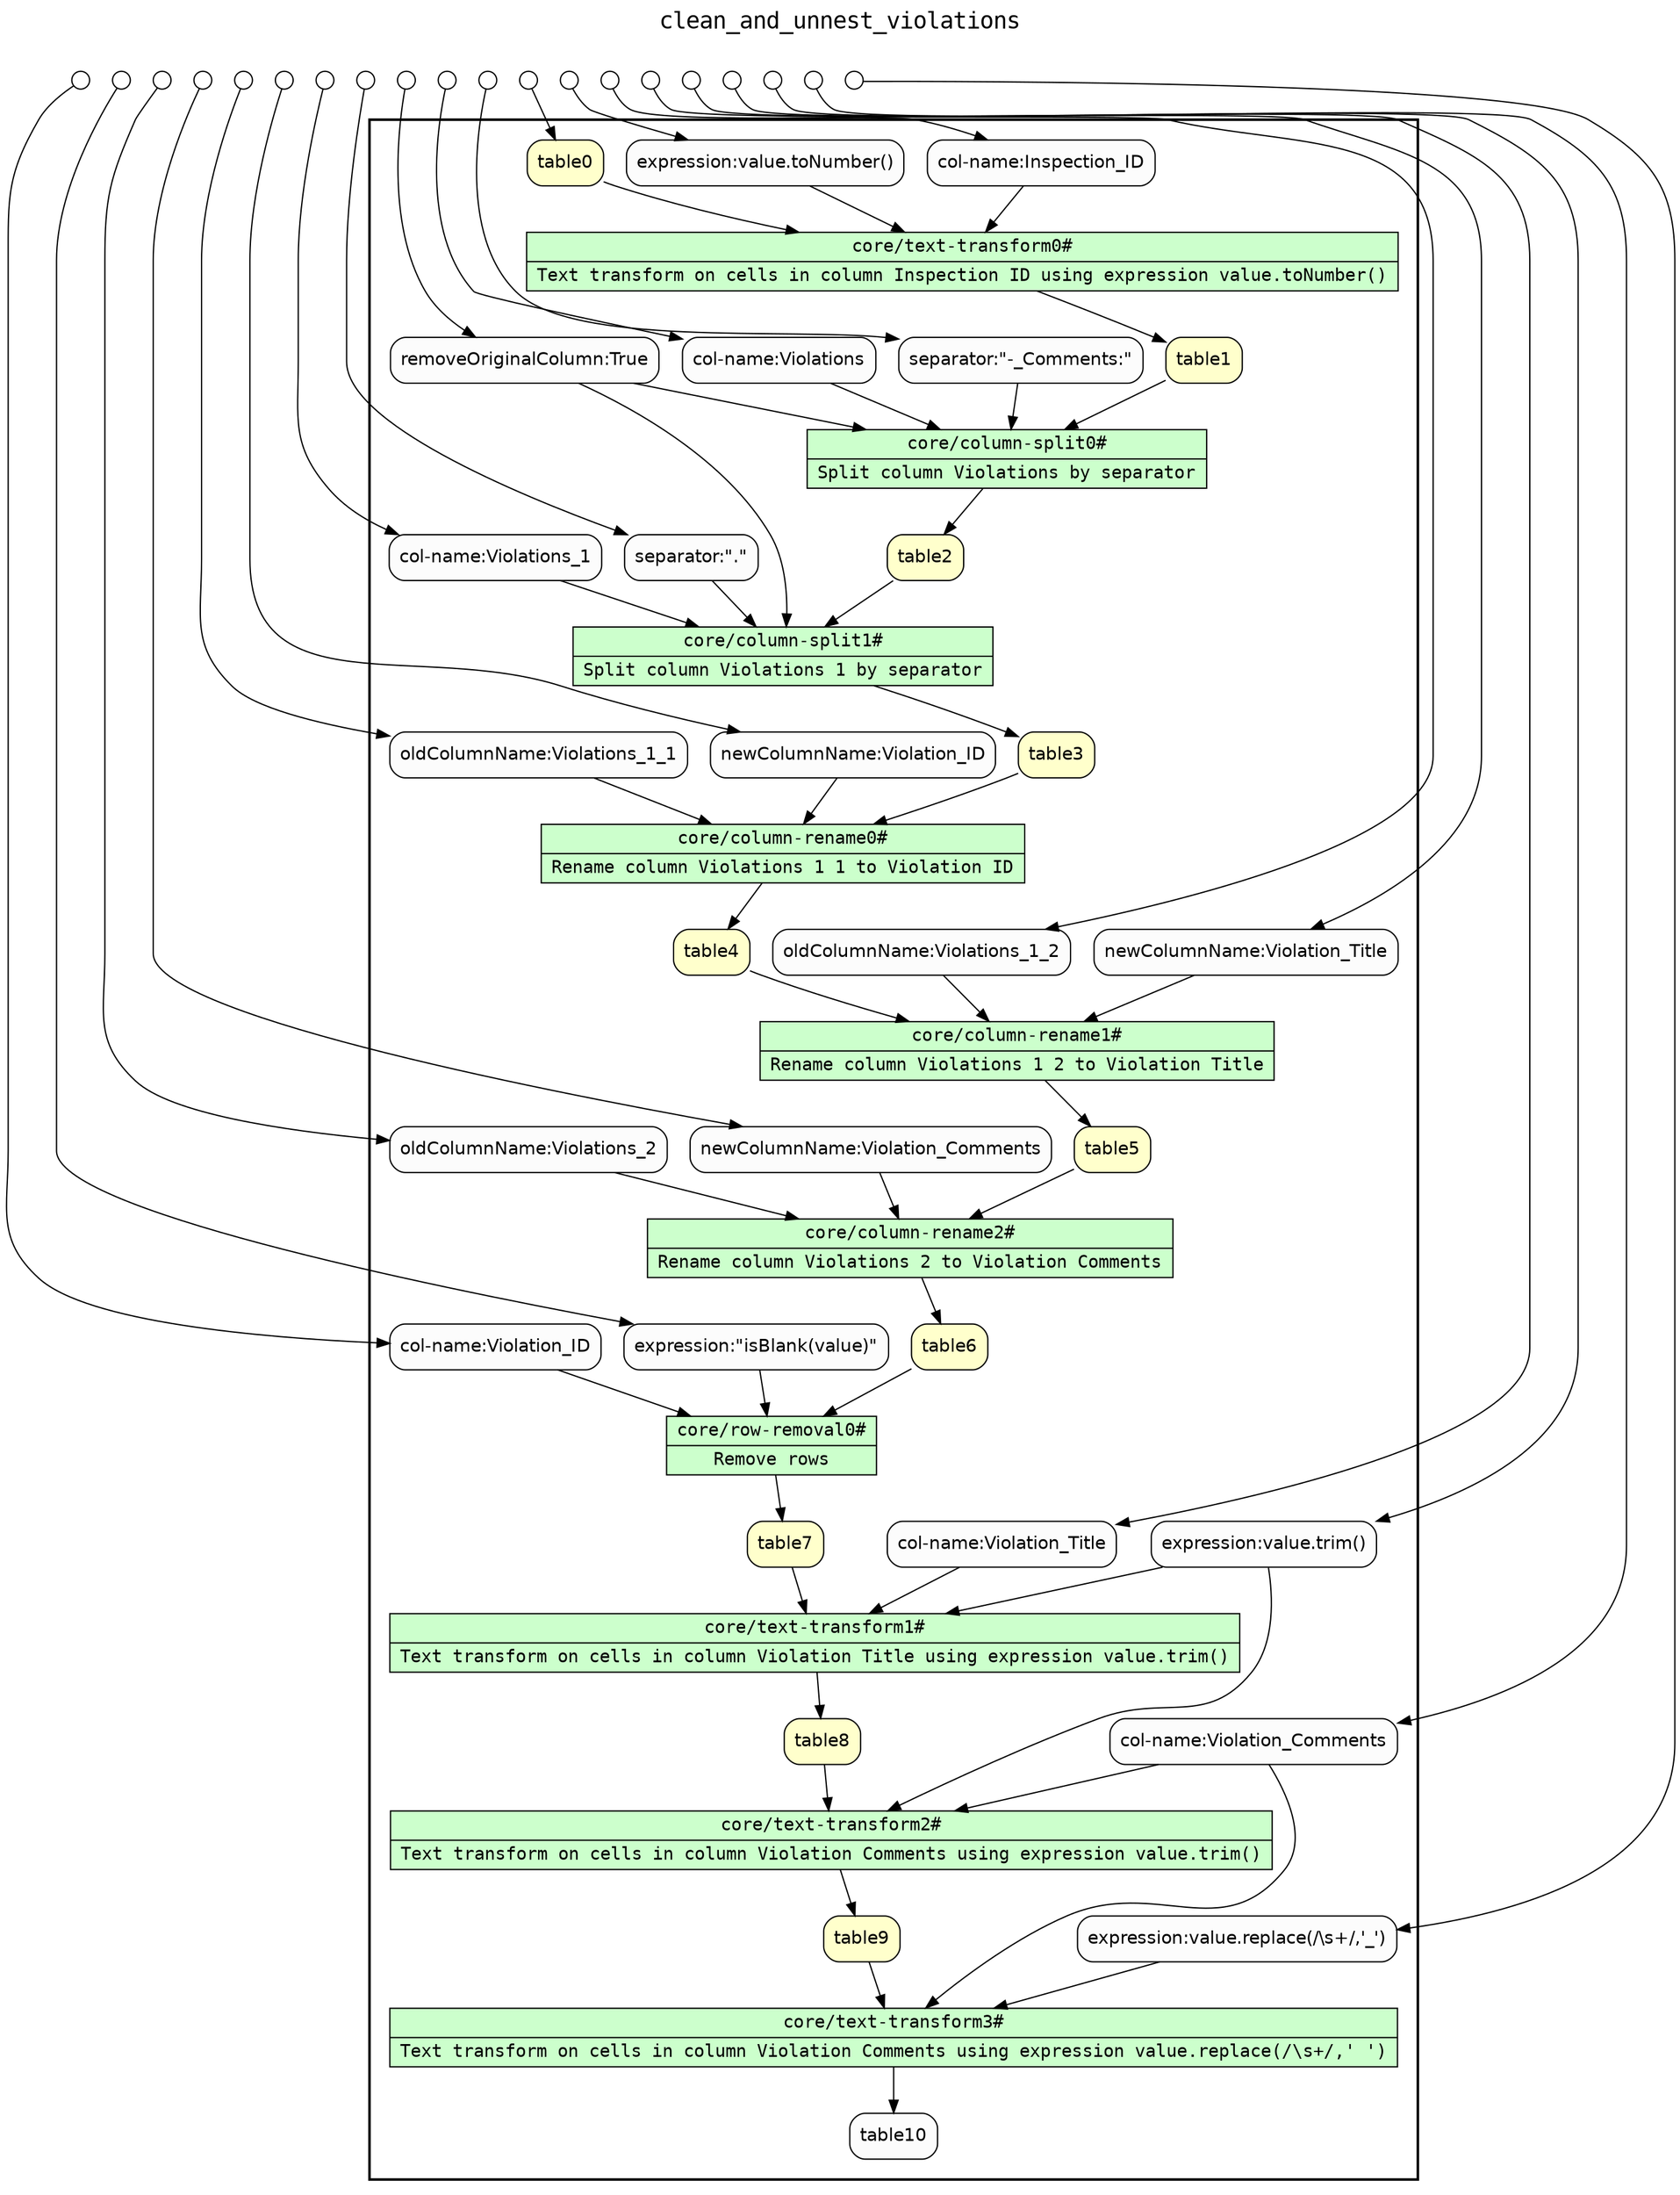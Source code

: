 digraph Workflow {
rankdir=TB
fontname=Courier; fontsize=18; labelloc=t
label=clean_and_unnest_violations
subgraph cluster_workflow_box_outer { label=""; color=black; penwidth=2
subgraph cluster_workflow_box_inner { label=""; color=white
node[shape=box style=filled fillcolor="#CCFFCC" peripheries=1 fontname=Courier]
"core/text-transform0#" [shape=record rankdir=LR label="{<f0> core/text-transform0# |<f1> Text transform on cells in column Inspection ID using expression value.toNumber()}"];
"core/column-split0#" [shape=record rankdir=LR label="{<f0> core/column-split0# |<f1> Split column Violations by separator}"];
"core/column-split1#" [shape=record rankdir=LR label="{<f0> core/column-split1# |<f1> Split column Violations 1 by separator}"];
"core/column-rename0#" [shape=record rankdir=LR label="{<f0> core/column-rename0# |<f1> Rename column Violations 1 1 to Violation ID}"];
"core/column-rename1#" [shape=record rankdir=LR label="{<f0> core/column-rename1# |<f1> Rename column Violations 1 2 to Violation Title}"];
"core/column-rename2#" [shape=record rankdir=LR label="{<f0> core/column-rename2# |<f1> Rename column Violations 2 to Violation Comments}"];
"core/row-removal0#" [shape=record rankdir=LR label="{<f0> core/row-removal0# |<f1> Remove rows}"];
"core/text-transform1#" [shape=record rankdir=LR label="{<f0> core/text-transform1# |<f1> Text transform on cells in column Violation Title using expression value.trim()}"];
"core/text-transform2#" [shape=record rankdir=LR label="{<f0> core/text-transform2# |<f1> Text transform on cells in column Violation Comments using expression value.trim()}"];
"core/text-transform3#" [shape=record rankdir=LR label="{<f0> core/text-transform3# |<f1> Text transform on cells in column Violation Comments using expression value.replace(/\\s+/,' ')}"];
node[shape=box style="rounded,filled" fillcolor="#FFFFCC" peripheries=1 fontname=Helvetica]
table0
table1
table2
table3
table4
table5
table6
table7
table8
table9
node[shape=box style="rounded,filled" fillcolor="#FCFCFC" peripheries=1 fontname=Helvetica]
"col-name:Inspection_ID"
"expression:value.toNumber()"
"col-name:Violations"
"separator:\"-_Comments:\""
"removeOriginalColumn:True"
"col-name:Violations_1"
"separator:\".\""
"oldColumnName:Violations_1_1"
"newColumnName:Violation_ID"
"oldColumnName:Violations_1_2"
"newColumnName:Violation_Title"
"oldColumnName:Violations_2"
"newColumnName:Violation_Comments"
"col-name:Violation_ID"
"expression:\"isBlank(value)\""
"col-name:Violation_Title"
"expression:value.trim()"
"col-name:Violation_Comments"
"expression:value.replace(/\\s+/,'_')"
"core/text-transform0#" -> table1
"col-name:Inspection_ID" -> "core/text-transform0#"
"expression:value.toNumber()" -> "core/text-transform0#"
table0 -> "core/text-transform0#"
"core/column-split0#" -> table2
"col-name:Violations" -> "core/column-split0#"
"separator:\"-_Comments:\"" -> "core/column-split0#"
"removeOriginalColumn:True" -> "core/column-split0#"
table1 -> "core/column-split0#"
"core/column-split1#" -> table3
"col-name:Violations_1" -> "core/column-split1#"
"separator:\".\"" -> "core/column-split1#"
"removeOriginalColumn:True" -> "core/column-split1#"
table2 -> "core/column-split1#"
"core/column-rename0#" -> table4
"oldColumnName:Violations_1_1" -> "core/column-rename0#"
"newColumnName:Violation_ID" -> "core/column-rename0#"
table3 -> "core/column-rename0#"
"core/column-rename1#" -> table5
"oldColumnName:Violations_1_2" -> "core/column-rename1#"
"newColumnName:Violation_Title" -> "core/column-rename1#"
table4 -> "core/column-rename1#"
"core/column-rename2#" -> table6
"oldColumnName:Violations_2" -> "core/column-rename2#"
"newColumnName:Violation_Comments" -> "core/column-rename2#"
table5 -> "core/column-rename2#"
"core/row-removal0#" -> table7
"col-name:Violation_ID" -> "core/row-removal0#"
"expression:\"isBlank(value)\"" -> "core/row-removal0#"
table6 -> "core/row-removal0#"
"core/text-transform1#" -> table8
"col-name:Violation_Title" -> "core/text-transform1#"
"expression:value.trim()" -> "core/text-transform1#"
table7 -> "core/text-transform1#"
"core/text-transform2#" -> table9
"col-name:Violation_Comments" -> "core/text-transform2#"
"expression:value.trim()" -> "core/text-transform2#"
table8 -> "core/text-transform2#"
"core/text-transform3#" -> table10
"col-name:Violation_Comments" -> "core/text-transform3#"
"expression:value.replace(/\\s+/,'_')" -> "core/text-transform3#"
table9 -> "core/text-transform3#"
}}
subgraph cluster_input_ports_group_outer { label=""; color=white
subgraph cluster_input_ports_group_inner { label=""; color=white
node[shape=circle style="rounded,filled" fillcolor="#FFFFFF" peripheries=1 fontname=Helvetica width=0.2]
"oldColumnName:Violations_1_2_input_port" [label=""]
"removeOriginalColumn:True_input_port" [label=""]
"separator:\".\"_input_port" [label=""]
"newColumnName:Violation_Comments_input_port" [label=""]
"col-name:Violation_ID_input_port" [label=""]
"expression:value.trim()_input_port" [label=""]
"col-name:Violations_1_input_port" [label=""]
"col-name:Violation_Title_input_port" [label=""]
"expression:value.toNumber()_input_port" [label=""]
"newColumnName:Violation_ID_input_port" [label=""]
"oldColumnName:Violations_1_1_input_port" [label=""]
"expression:\"isBlank(value)\"_input_port" [label=""]
"expression:value.replace(/\\s+/,'_')_input_port" [label=""]
"col-name:Violation_Comments_input_port" [label=""]
"col-name:Violations_input_port" [label=""]
"separator:\"-_Comments:\"_input_port" [label=""]
"col-name:Inspection_ID_input_port" [label=""]
"newColumnName:Violation_Title_input_port" [label=""]
"oldColumnName:Violations_2_input_port" [label=""]
table0_input_port [label=""]
}}
subgraph cluster_output_ports_group_outer { label=""; color=white
subgraph cluster_output_ports_group_inner { label=""; color=white
node[shape=circle style="rounded,filled" fillcolor="#FFFFFF" peripheries=1 fontname=Helvetica width=0.2]
}}
"oldColumnName:Violations_1_2_input_port" -> "oldColumnName:Violations_1_2"
"removeOriginalColumn:True_input_port" -> "removeOriginalColumn:True"
"separator:\".\"_input_port" -> "separator:\".\""
"newColumnName:Violation_Comments_input_port" -> "newColumnName:Violation_Comments"
"col-name:Violation_ID_input_port" -> "col-name:Violation_ID"
"expression:value.trim()_input_port" -> "expression:value.trim()"
"col-name:Violations_1_input_port" -> "col-name:Violations_1"
"col-name:Violation_Title_input_port" -> "col-name:Violation_Title"
"expression:value.toNumber()_input_port" -> "expression:value.toNumber()"
"newColumnName:Violation_ID_input_port" -> "newColumnName:Violation_ID"
"oldColumnName:Violations_1_1_input_port" -> "oldColumnName:Violations_1_1"
"expression:\"isBlank(value)\"_input_port" -> "expression:\"isBlank(value)\""
"expression:value.replace(/\\s+/,'_')_input_port" -> "expression:value.replace(/\\s+/,'_')"
"col-name:Violation_Comments_input_port" -> "col-name:Violation_Comments"
"col-name:Violations_input_port" -> "col-name:Violations"
"separator:\"-_Comments:\"_input_port" -> "separator:\"-_Comments:\""
"col-name:Inspection_ID_input_port" -> "col-name:Inspection_ID"
"newColumnName:Violation_Title_input_port" -> "newColumnName:Violation_Title"
"oldColumnName:Violations_2_input_port" -> "oldColumnName:Violations_2"
table0_input_port -> table0
}
